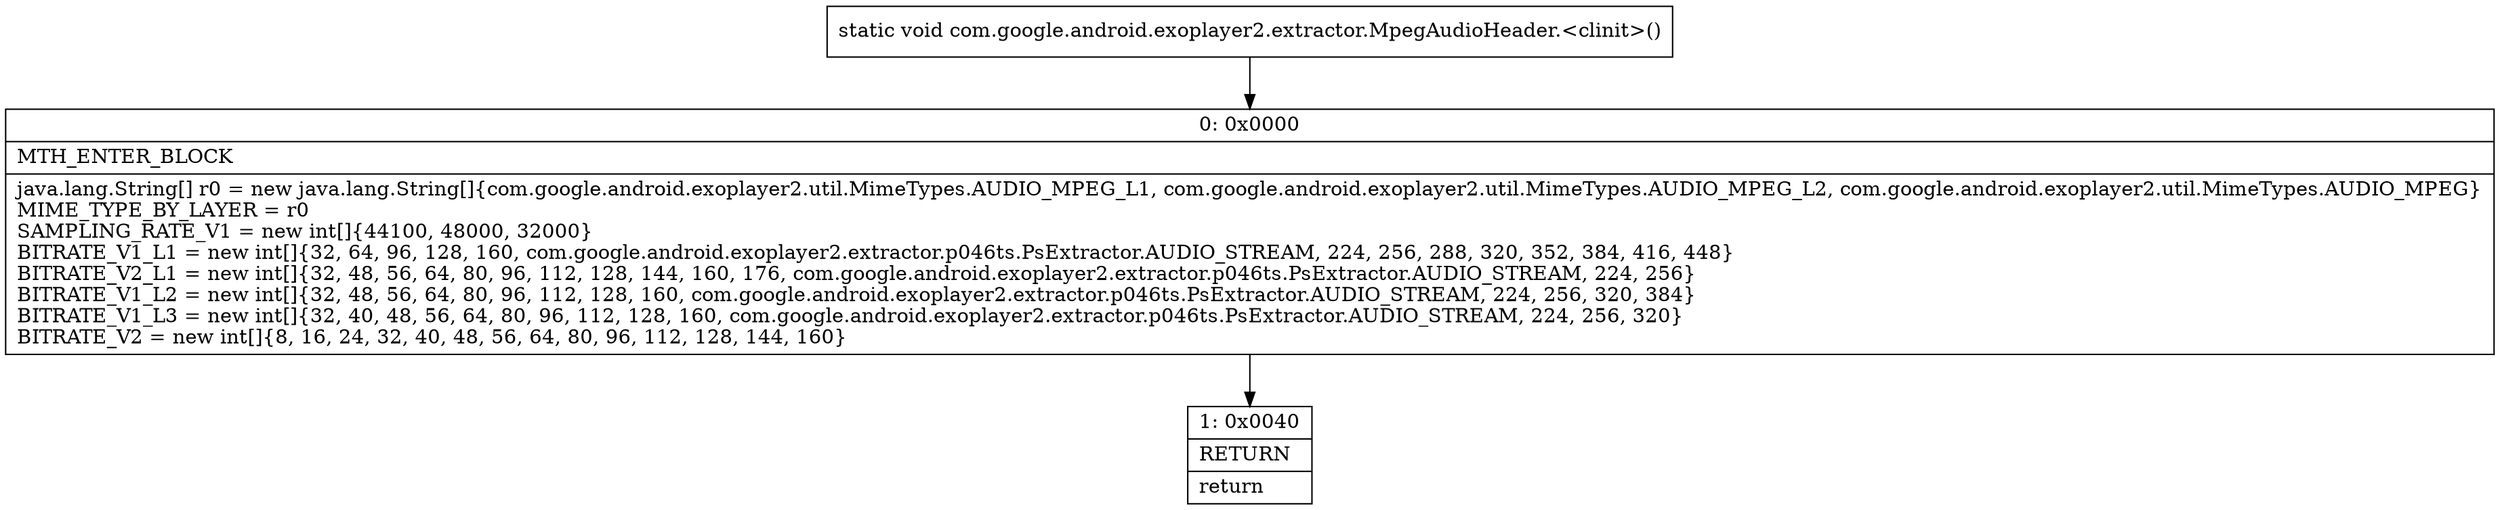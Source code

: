 digraph "CFG forcom.google.android.exoplayer2.extractor.MpegAudioHeader.\<clinit\>()V" {
Node_0 [shape=record,label="{0\:\ 0x0000|MTH_ENTER_BLOCK\l|java.lang.String[] r0 = new java.lang.String[]\{com.google.android.exoplayer2.util.MimeTypes.AUDIO_MPEG_L1, com.google.android.exoplayer2.util.MimeTypes.AUDIO_MPEG_L2, com.google.android.exoplayer2.util.MimeTypes.AUDIO_MPEG\}\lMIME_TYPE_BY_LAYER = r0\lSAMPLING_RATE_V1 = new int[]\{44100, 48000, 32000\}\lBITRATE_V1_L1 = new int[]\{32, 64, 96, 128, 160, com.google.android.exoplayer2.extractor.p046ts.PsExtractor.AUDIO_STREAM, 224, 256, 288, 320, 352, 384, 416, 448\}\lBITRATE_V2_L1 = new int[]\{32, 48, 56, 64, 80, 96, 112, 128, 144, 160, 176, com.google.android.exoplayer2.extractor.p046ts.PsExtractor.AUDIO_STREAM, 224, 256\}\lBITRATE_V1_L2 = new int[]\{32, 48, 56, 64, 80, 96, 112, 128, 160, com.google.android.exoplayer2.extractor.p046ts.PsExtractor.AUDIO_STREAM, 224, 256, 320, 384\}\lBITRATE_V1_L3 = new int[]\{32, 40, 48, 56, 64, 80, 96, 112, 128, 160, com.google.android.exoplayer2.extractor.p046ts.PsExtractor.AUDIO_STREAM, 224, 256, 320\}\lBITRATE_V2 = new int[]\{8, 16, 24, 32, 40, 48, 56, 64, 80, 96, 112, 128, 144, 160\}\l}"];
Node_1 [shape=record,label="{1\:\ 0x0040|RETURN\l|return\l}"];
MethodNode[shape=record,label="{static void com.google.android.exoplayer2.extractor.MpegAudioHeader.\<clinit\>() }"];
MethodNode -> Node_0;
Node_0 -> Node_1;
}

